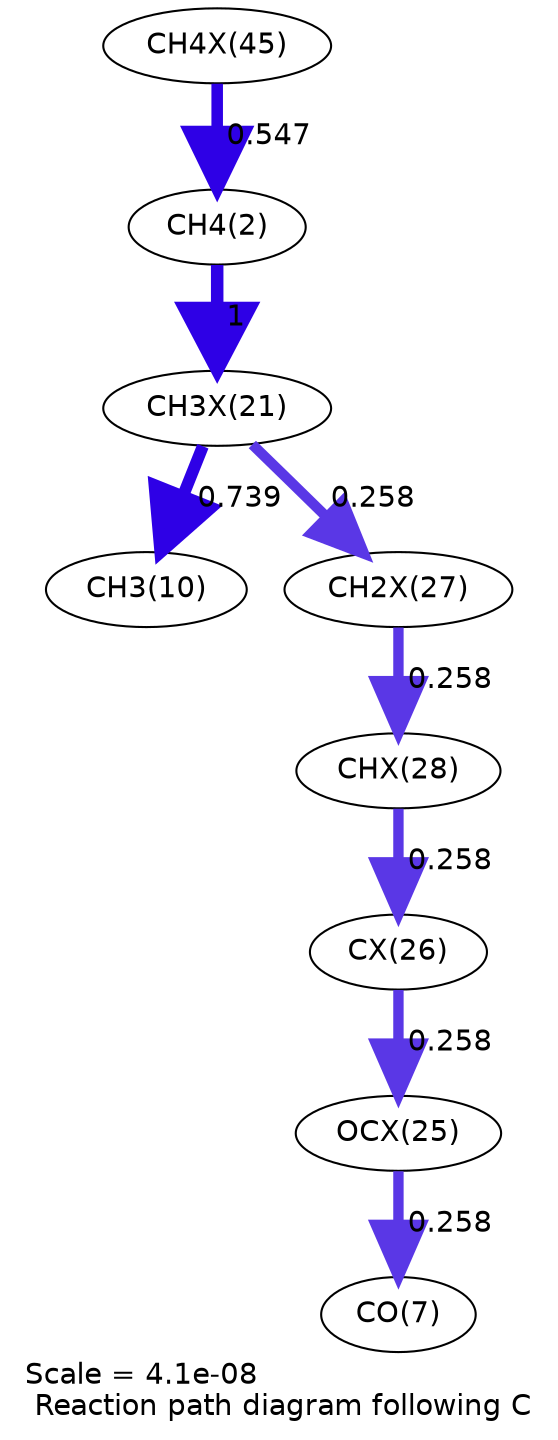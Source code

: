 digraph reaction_paths {
center=1;
s96 -> s4[fontname="Helvetica", penwidth=5.54, arrowsize=2.77, color="0.7, 1.05, 0.9"
, label=" 0.547"];
s4 -> s88[fontname="Helvetica", penwidth=6, arrowsize=3, color="0.7, 1.5, 0.9"
, label=" 1"];
s88 -> s12[fontname="Helvetica", penwidth=5.77, arrowsize=2.89, color="0.7, 1.24, 0.9"
, label=" 0.739"];
s88 -> s94[fontname="Helvetica", penwidth=4.98, arrowsize=2.49, color="0.7, 0.758, 0.9"
, label=" 0.258"];
s94 -> s95[fontname="Helvetica", penwidth=4.98, arrowsize=2.49, color="0.7, 0.758, 0.9"
, label=" 0.258"];
s95 -> s93[fontname="Helvetica", penwidth=4.98, arrowsize=2.49, color="0.7, 0.758, 0.9"
, label=" 0.258"];
s93 -> s92[fontname="Helvetica", penwidth=4.98, arrowsize=2.49, color="0.7, 0.758, 0.9"
, label=" 0.258"];
s92 -> s9[fontname="Helvetica", penwidth=4.98, arrowsize=2.49, color="0.7, 0.758, 0.9"
, label=" 0.258"];
s4 [ fontname="Helvetica", label="CH4(2)"];
s9 [ fontname="Helvetica", label="CO(7)"];
s12 [ fontname="Helvetica", label="CH3(10)"];
s88 [ fontname="Helvetica", label="CH3X(21)"];
s92 [ fontname="Helvetica", label="OCX(25)"];
s93 [ fontname="Helvetica", label="CX(26)"];
s94 [ fontname="Helvetica", label="CH2X(27)"];
s95 [ fontname="Helvetica", label="CHX(28)"];
s96 [ fontname="Helvetica", label="CH4X(45)"];
 label = "Scale = 4.1e-08\l Reaction path diagram following C";
 fontname = "Helvetica";
}
